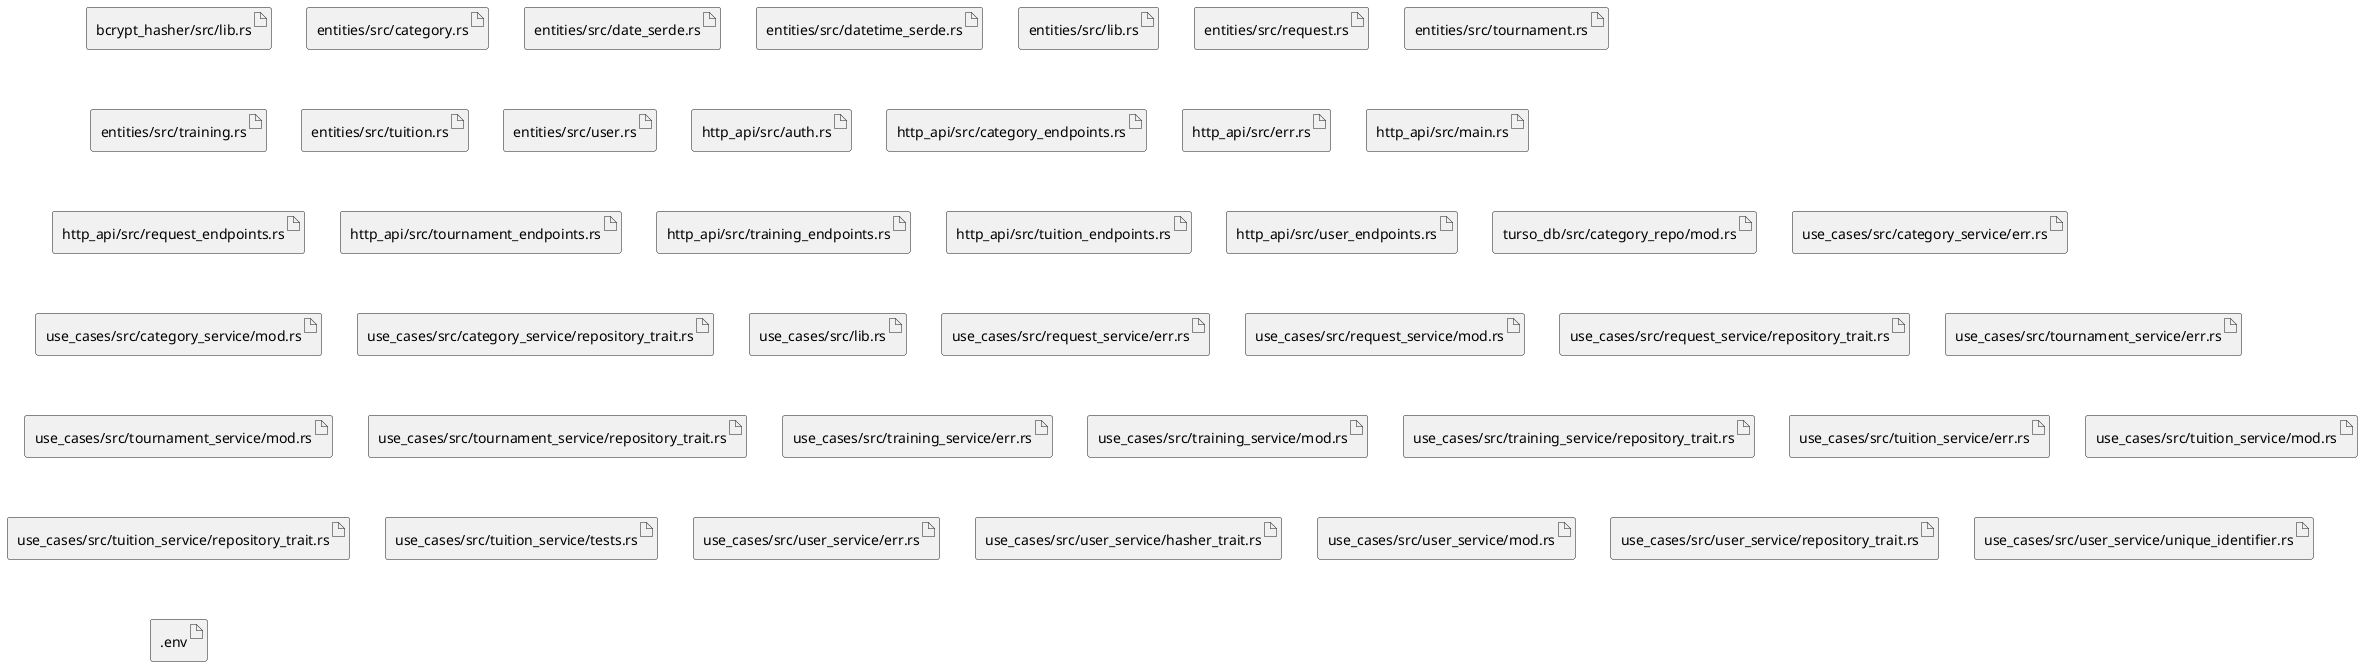 @startuml
artifact "bcrypt_hasher/src/lib.rs"
artifact "entities/src/category.rs"
artifact "entities/src/date_serde.rs"
artifact "entities/src/datetime_serde.rs"
artifact "entities/src/lib.rs"
artifact "entities/src/request.rs"
artifact "entities/src/tournament.rs"
artifact "entities/src/training.rs"
artifact "entities/src/tuition.rs"
artifact "entities/src/user.rs"
artifact "http_api/src/auth.rs"
artifact "http_api/src/category_endpoints.rs"
artifact "http_api/src/err.rs"
artifact "http_api/src/main.rs"
artifact "http_api/src/request_endpoints.rs"
artifact "http_api/src/tournament_endpoints.rs"
artifact "http_api/src/training_endpoints.rs"
artifact "http_api/src/tuition_endpoints.rs"
artifact "http_api/src/user_endpoints.rs"
artifact "turso_db/src/category_repo/mod.rs"
artifact "use_cases/src/category_service/err.rs"
artifact "use_cases/src/category_service/mod.rs"
artifact "use_cases/src/category_service/repository_trait.rs"
artifact "use_cases/src/lib.rs"
artifact "use_cases/src/request_service/err.rs"
artifact "use_cases/src/request_service/mod.rs"
artifact "use_cases/src/request_service/repository_trait.rs"
artifact "use_cases/src/tournament_service/err.rs"
artifact "use_cases/src/tournament_service/mod.rs"
artifact "use_cases/src/tournament_service/repository_trait.rs"
artifact "use_cases/src/training_service/err.rs"
artifact "use_cases/src/training_service/mod.rs"
artifact "use_cases/src/training_service/repository_trait.rs"
artifact "use_cases/src/tuition_service/err.rs"
artifact "use_cases/src/tuition_service/mod.rs"
artifact "use_cases/src/tuition_service/repository_trait.rs"
artifact "use_cases/src/tuition_service/tests.rs"
artifact "use_cases/src/user_service/err.rs"
artifact "use_cases/src/user_service/hasher_trait.rs"
artifact "use_cases/src/user_service/mod.rs"
artifact "use_cases/src/user_service/repository_trait.rs"
artifact "use_cases/src/user_service/unique_identifier.rs"
artifact ".env"
@enduml